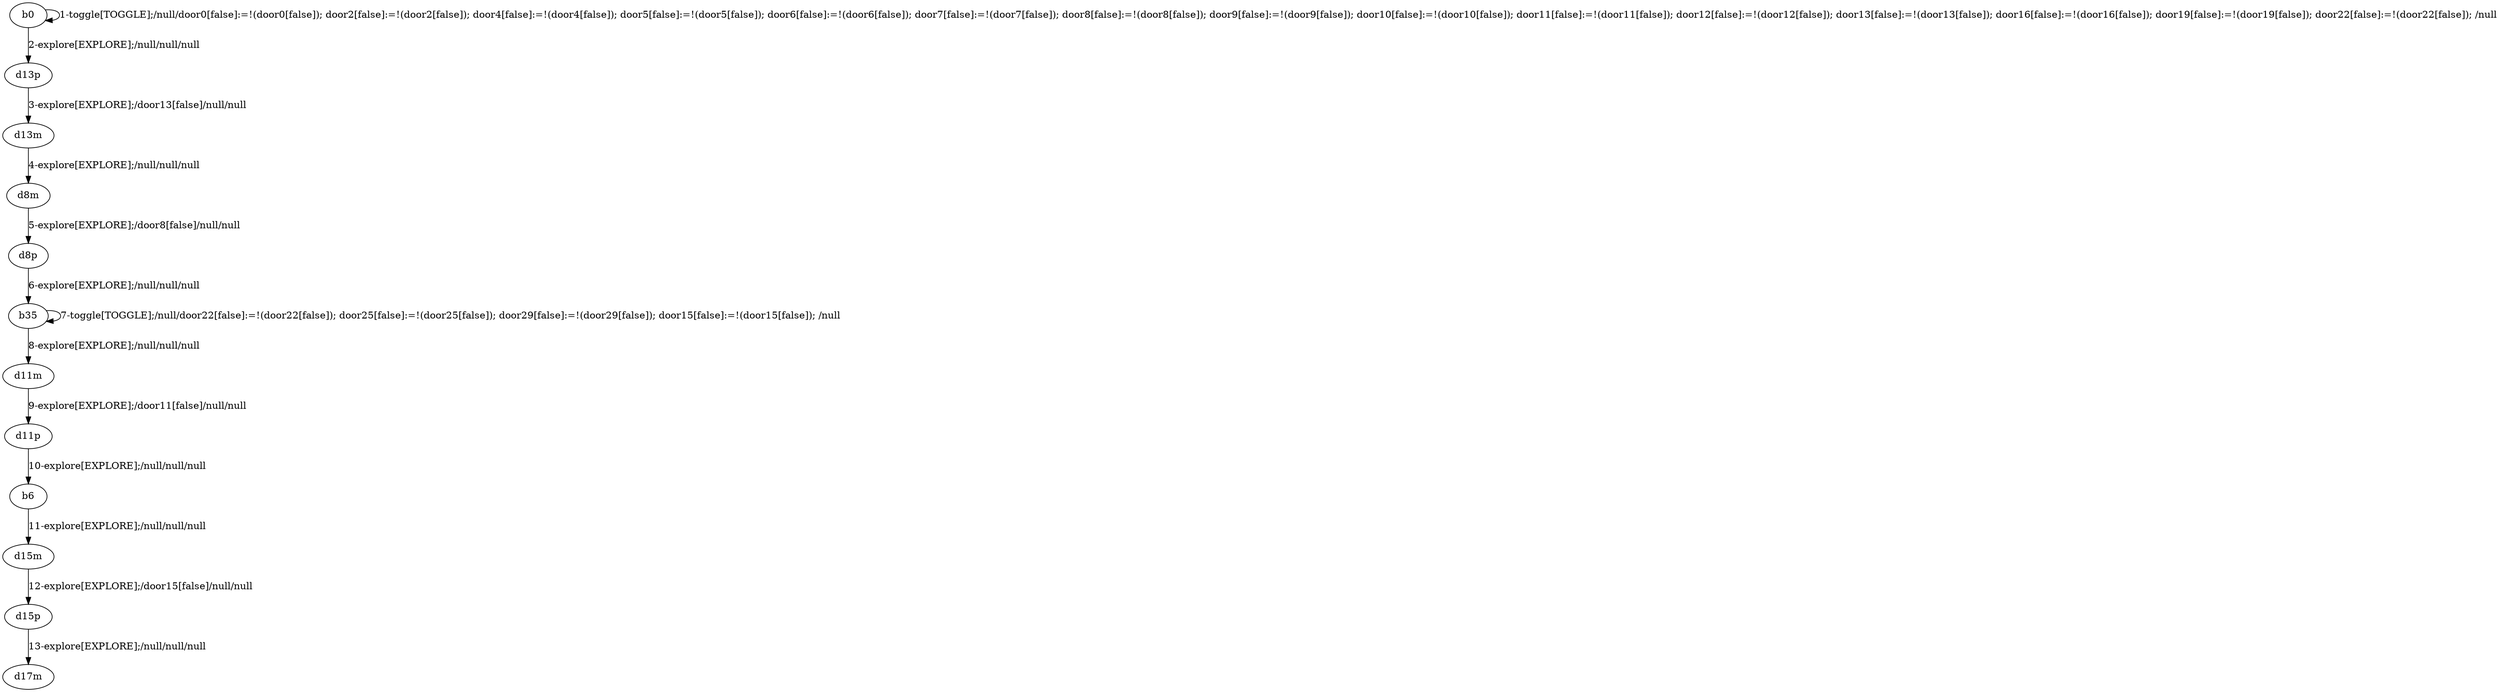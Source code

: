 # Total number of goals covered by this test: 1
# b35 --> b35

digraph g {
"b0" -> "b0" [label = "1-toggle[TOGGLE];/null/door0[false]:=!(door0[false]); door2[false]:=!(door2[false]); door4[false]:=!(door4[false]); door5[false]:=!(door5[false]); door6[false]:=!(door6[false]); door7[false]:=!(door7[false]); door8[false]:=!(door8[false]); door9[false]:=!(door9[false]); door10[false]:=!(door10[false]); door11[false]:=!(door11[false]); door12[false]:=!(door12[false]); door13[false]:=!(door13[false]); door16[false]:=!(door16[false]); door19[false]:=!(door19[false]); door22[false]:=!(door22[false]); /null"];
"b0" -> "d13p" [label = "2-explore[EXPLORE];/null/null/null"];
"d13p" -> "d13m" [label = "3-explore[EXPLORE];/door13[false]/null/null"];
"d13m" -> "d8m" [label = "4-explore[EXPLORE];/null/null/null"];
"d8m" -> "d8p" [label = "5-explore[EXPLORE];/door8[false]/null/null"];
"d8p" -> "b35" [label = "6-explore[EXPLORE];/null/null/null"];
"b35" -> "b35" [label = "7-toggle[TOGGLE];/null/door22[false]:=!(door22[false]); door25[false]:=!(door25[false]); door29[false]:=!(door29[false]); door15[false]:=!(door15[false]); /null"];
"b35" -> "d11m" [label = "8-explore[EXPLORE];/null/null/null"];
"d11m" -> "d11p" [label = "9-explore[EXPLORE];/door11[false]/null/null"];
"d11p" -> "b6" [label = "10-explore[EXPLORE];/null/null/null"];
"b6" -> "d15m" [label = "11-explore[EXPLORE];/null/null/null"];
"d15m" -> "d15p" [label = "12-explore[EXPLORE];/door15[false]/null/null"];
"d15p" -> "d17m" [label = "13-explore[EXPLORE];/null/null/null"];
}